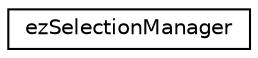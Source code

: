 digraph "Graphical Class Hierarchy"
{
 // LATEX_PDF_SIZE
  edge [fontname="Helvetica",fontsize="10",labelfontname="Helvetica",labelfontsize="10"];
  node [fontname="Helvetica",fontsize="10",shape=record];
  rankdir="LR";
  Node0 [label="ezSelectionManager",height=0.2,width=0.4,color="black", fillcolor="white", style="filled",URL="$d3/da7/classez_selection_manager.htm",tooltip=" "];
}
